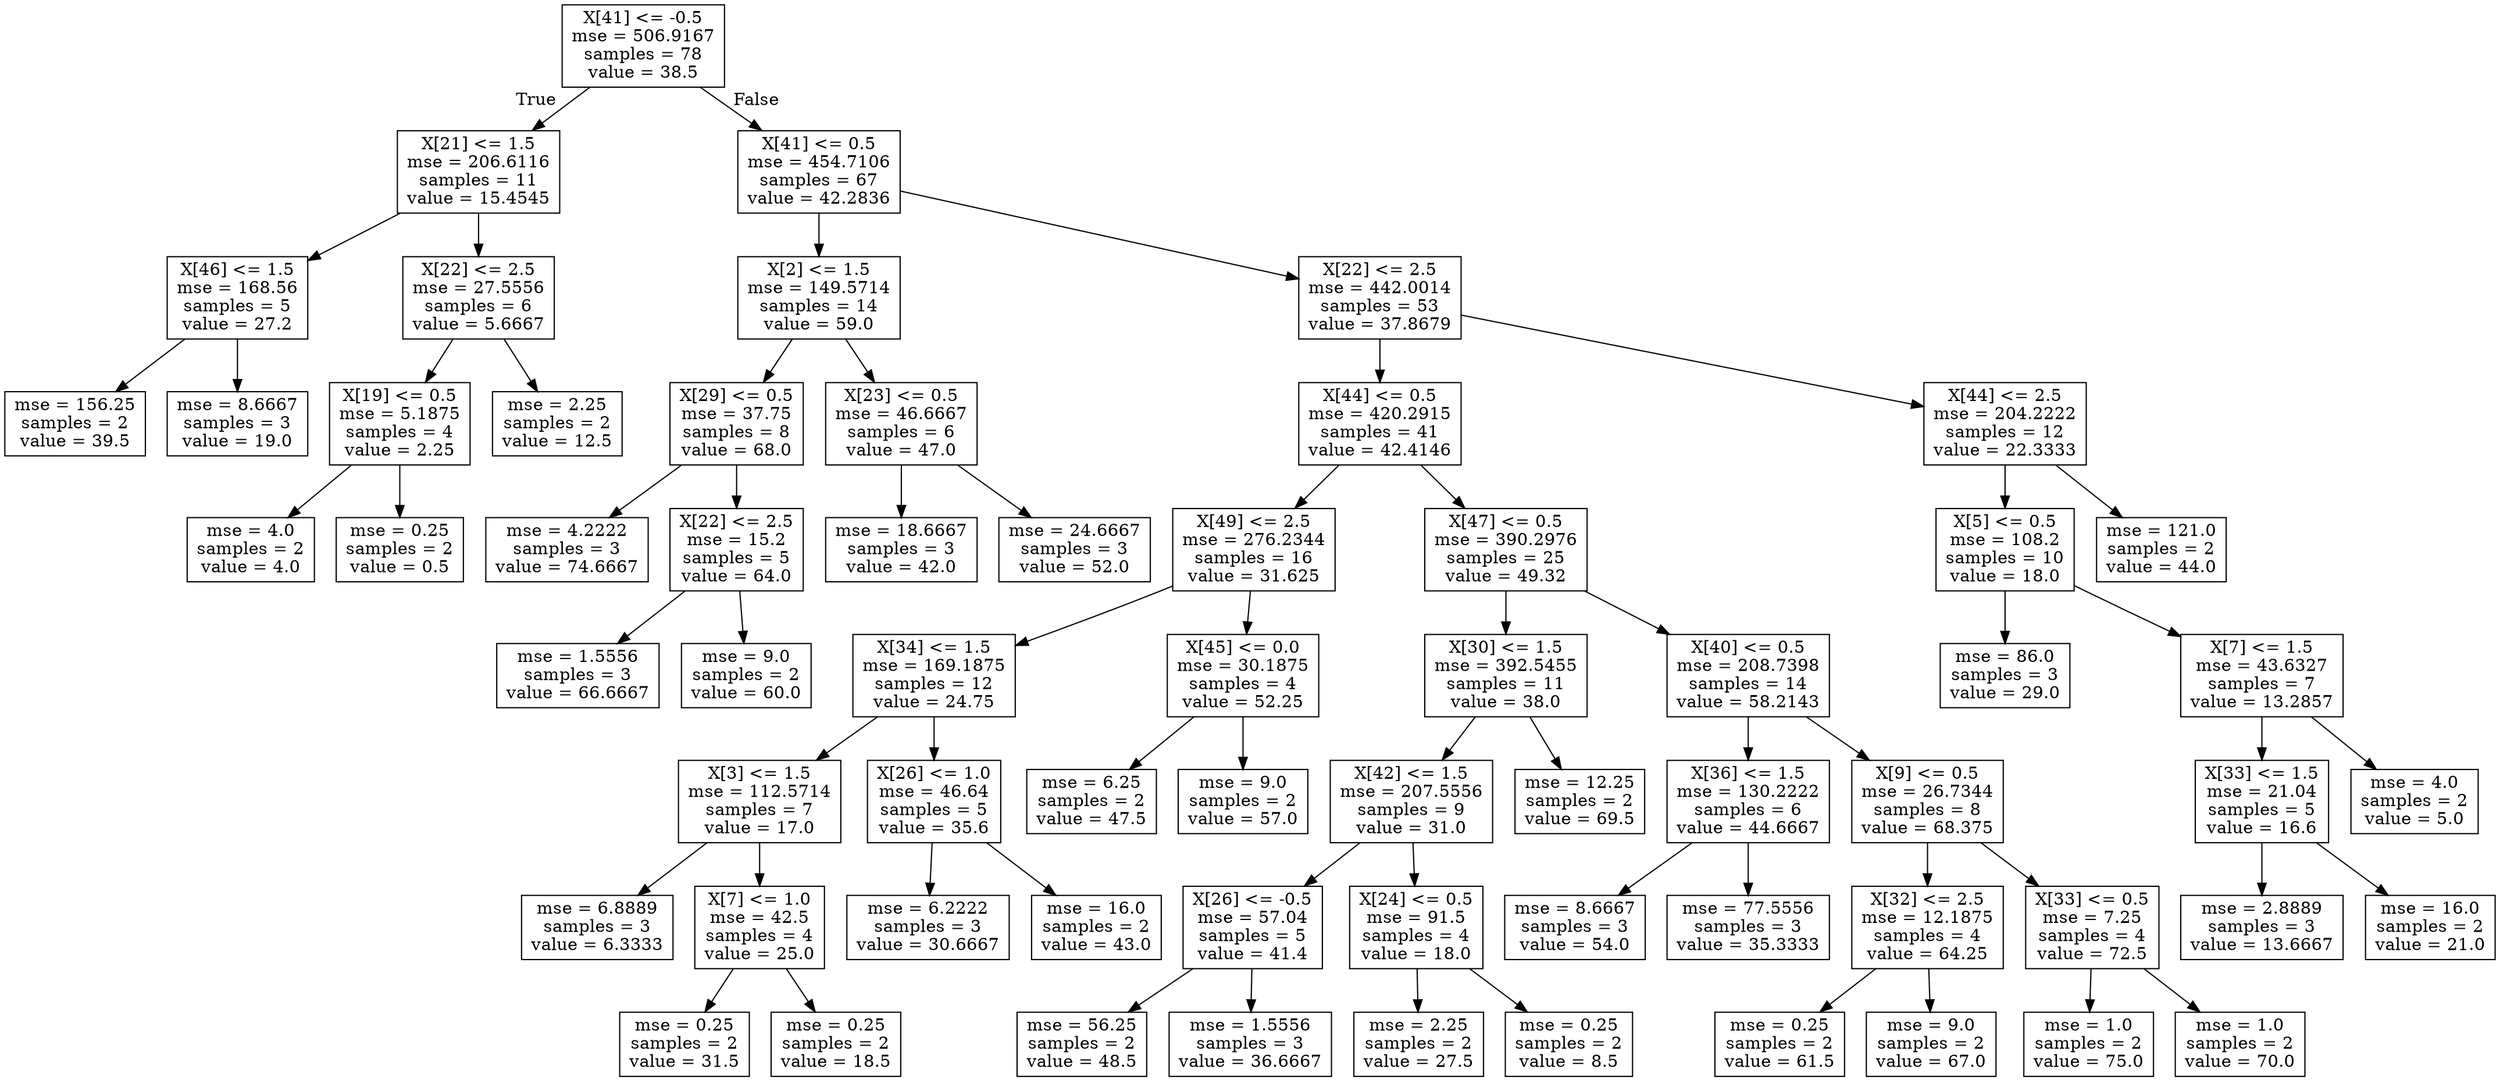 digraph Tree {
node [shape=box] ;
0 [label="X[41] <= -0.5\nmse = 506.9167\nsamples = 78\nvalue = 38.5"] ;
1 [label="X[21] <= 1.5\nmse = 206.6116\nsamples = 11\nvalue = 15.4545"] ;
0 -> 1 [labeldistance=2.5, labelangle=45, headlabel="True"] ;
2 [label="X[46] <= 1.5\nmse = 168.56\nsamples = 5\nvalue = 27.2"] ;
1 -> 2 ;
3 [label="mse = 156.25\nsamples = 2\nvalue = 39.5"] ;
2 -> 3 ;
4 [label="mse = 8.6667\nsamples = 3\nvalue = 19.0"] ;
2 -> 4 ;
5 [label="X[22] <= 2.5\nmse = 27.5556\nsamples = 6\nvalue = 5.6667"] ;
1 -> 5 ;
6 [label="X[19] <= 0.5\nmse = 5.1875\nsamples = 4\nvalue = 2.25"] ;
5 -> 6 ;
7 [label="mse = 4.0\nsamples = 2\nvalue = 4.0"] ;
6 -> 7 ;
8 [label="mse = 0.25\nsamples = 2\nvalue = 0.5"] ;
6 -> 8 ;
9 [label="mse = 2.25\nsamples = 2\nvalue = 12.5"] ;
5 -> 9 ;
10 [label="X[41] <= 0.5\nmse = 454.7106\nsamples = 67\nvalue = 42.2836"] ;
0 -> 10 [labeldistance=2.5, labelangle=-45, headlabel="False"] ;
11 [label="X[2] <= 1.5\nmse = 149.5714\nsamples = 14\nvalue = 59.0"] ;
10 -> 11 ;
12 [label="X[29] <= 0.5\nmse = 37.75\nsamples = 8\nvalue = 68.0"] ;
11 -> 12 ;
13 [label="mse = 4.2222\nsamples = 3\nvalue = 74.6667"] ;
12 -> 13 ;
14 [label="X[22] <= 2.5\nmse = 15.2\nsamples = 5\nvalue = 64.0"] ;
12 -> 14 ;
15 [label="mse = 1.5556\nsamples = 3\nvalue = 66.6667"] ;
14 -> 15 ;
16 [label="mse = 9.0\nsamples = 2\nvalue = 60.0"] ;
14 -> 16 ;
17 [label="X[23] <= 0.5\nmse = 46.6667\nsamples = 6\nvalue = 47.0"] ;
11 -> 17 ;
18 [label="mse = 18.6667\nsamples = 3\nvalue = 42.0"] ;
17 -> 18 ;
19 [label="mse = 24.6667\nsamples = 3\nvalue = 52.0"] ;
17 -> 19 ;
20 [label="X[22] <= 2.5\nmse = 442.0014\nsamples = 53\nvalue = 37.8679"] ;
10 -> 20 ;
21 [label="X[44] <= 0.5\nmse = 420.2915\nsamples = 41\nvalue = 42.4146"] ;
20 -> 21 ;
22 [label="X[49] <= 2.5\nmse = 276.2344\nsamples = 16\nvalue = 31.625"] ;
21 -> 22 ;
23 [label="X[34] <= 1.5\nmse = 169.1875\nsamples = 12\nvalue = 24.75"] ;
22 -> 23 ;
24 [label="X[3] <= 1.5\nmse = 112.5714\nsamples = 7\nvalue = 17.0"] ;
23 -> 24 ;
25 [label="mse = 6.8889\nsamples = 3\nvalue = 6.3333"] ;
24 -> 25 ;
26 [label="X[7] <= 1.0\nmse = 42.5\nsamples = 4\nvalue = 25.0"] ;
24 -> 26 ;
27 [label="mse = 0.25\nsamples = 2\nvalue = 31.5"] ;
26 -> 27 ;
28 [label="mse = 0.25\nsamples = 2\nvalue = 18.5"] ;
26 -> 28 ;
29 [label="X[26] <= 1.0\nmse = 46.64\nsamples = 5\nvalue = 35.6"] ;
23 -> 29 ;
30 [label="mse = 6.2222\nsamples = 3\nvalue = 30.6667"] ;
29 -> 30 ;
31 [label="mse = 16.0\nsamples = 2\nvalue = 43.0"] ;
29 -> 31 ;
32 [label="X[45] <= 0.0\nmse = 30.1875\nsamples = 4\nvalue = 52.25"] ;
22 -> 32 ;
33 [label="mse = 6.25\nsamples = 2\nvalue = 47.5"] ;
32 -> 33 ;
34 [label="mse = 9.0\nsamples = 2\nvalue = 57.0"] ;
32 -> 34 ;
35 [label="X[47] <= 0.5\nmse = 390.2976\nsamples = 25\nvalue = 49.32"] ;
21 -> 35 ;
36 [label="X[30] <= 1.5\nmse = 392.5455\nsamples = 11\nvalue = 38.0"] ;
35 -> 36 ;
37 [label="X[42] <= 1.5\nmse = 207.5556\nsamples = 9\nvalue = 31.0"] ;
36 -> 37 ;
38 [label="X[26] <= -0.5\nmse = 57.04\nsamples = 5\nvalue = 41.4"] ;
37 -> 38 ;
39 [label="mse = 56.25\nsamples = 2\nvalue = 48.5"] ;
38 -> 39 ;
40 [label="mse = 1.5556\nsamples = 3\nvalue = 36.6667"] ;
38 -> 40 ;
41 [label="X[24] <= 0.5\nmse = 91.5\nsamples = 4\nvalue = 18.0"] ;
37 -> 41 ;
42 [label="mse = 2.25\nsamples = 2\nvalue = 27.5"] ;
41 -> 42 ;
43 [label="mse = 0.25\nsamples = 2\nvalue = 8.5"] ;
41 -> 43 ;
44 [label="mse = 12.25\nsamples = 2\nvalue = 69.5"] ;
36 -> 44 ;
45 [label="X[40] <= 0.5\nmse = 208.7398\nsamples = 14\nvalue = 58.2143"] ;
35 -> 45 ;
46 [label="X[36] <= 1.5\nmse = 130.2222\nsamples = 6\nvalue = 44.6667"] ;
45 -> 46 ;
47 [label="mse = 8.6667\nsamples = 3\nvalue = 54.0"] ;
46 -> 47 ;
48 [label="mse = 77.5556\nsamples = 3\nvalue = 35.3333"] ;
46 -> 48 ;
49 [label="X[9] <= 0.5\nmse = 26.7344\nsamples = 8\nvalue = 68.375"] ;
45 -> 49 ;
50 [label="X[32] <= 2.5\nmse = 12.1875\nsamples = 4\nvalue = 64.25"] ;
49 -> 50 ;
51 [label="mse = 0.25\nsamples = 2\nvalue = 61.5"] ;
50 -> 51 ;
52 [label="mse = 9.0\nsamples = 2\nvalue = 67.0"] ;
50 -> 52 ;
53 [label="X[33] <= 0.5\nmse = 7.25\nsamples = 4\nvalue = 72.5"] ;
49 -> 53 ;
54 [label="mse = 1.0\nsamples = 2\nvalue = 75.0"] ;
53 -> 54 ;
55 [label="mse = 1.0\nsamples = 2\nvalue = 70.0"] ;
53 -> 55 ;
56 [label="X[44] <= 2.5\nmse = 204.2222\nsamples = 12\nvalue = 22.3333"] ;
20 -> 56 ;
57 [label="X[5] <= 0.5\nmse = 108.2\nsamples = 10\nvalue = 18.0"] ;
56 -> 57 ;
58 [label="mse = 86.0\nsamples = 3\nvalue = 29.0"] ;
57 -> 58 ;
59 [label="X[7] <= 1.5\nmse = 43.6327\nsamples = 7\nvalue = 13.2857"] ;
57 -> 59 ;
60 [label="X[33] <= 1.5\nmse = 21.04\nsamples = 5\nvalue = 16.6"] ;
59 -> 60 ;
61 [label="mse = 2.8889\nsamples = 3\nvalue = 13.6667"] ;
60 -> 61 ;
62 [label="mse = 16.0\nsamples = 2\nvalue = 21.0"] ;
60 -> 62 ;
63 [label="mse = 4.0\nsamples = 2\nvalue = 5.0"] ;
59 -> 63 ;
64 [label="mse = 121.0\nsamples = 2\nvalue = 44.0"] ;
56 -> 64 ;
}